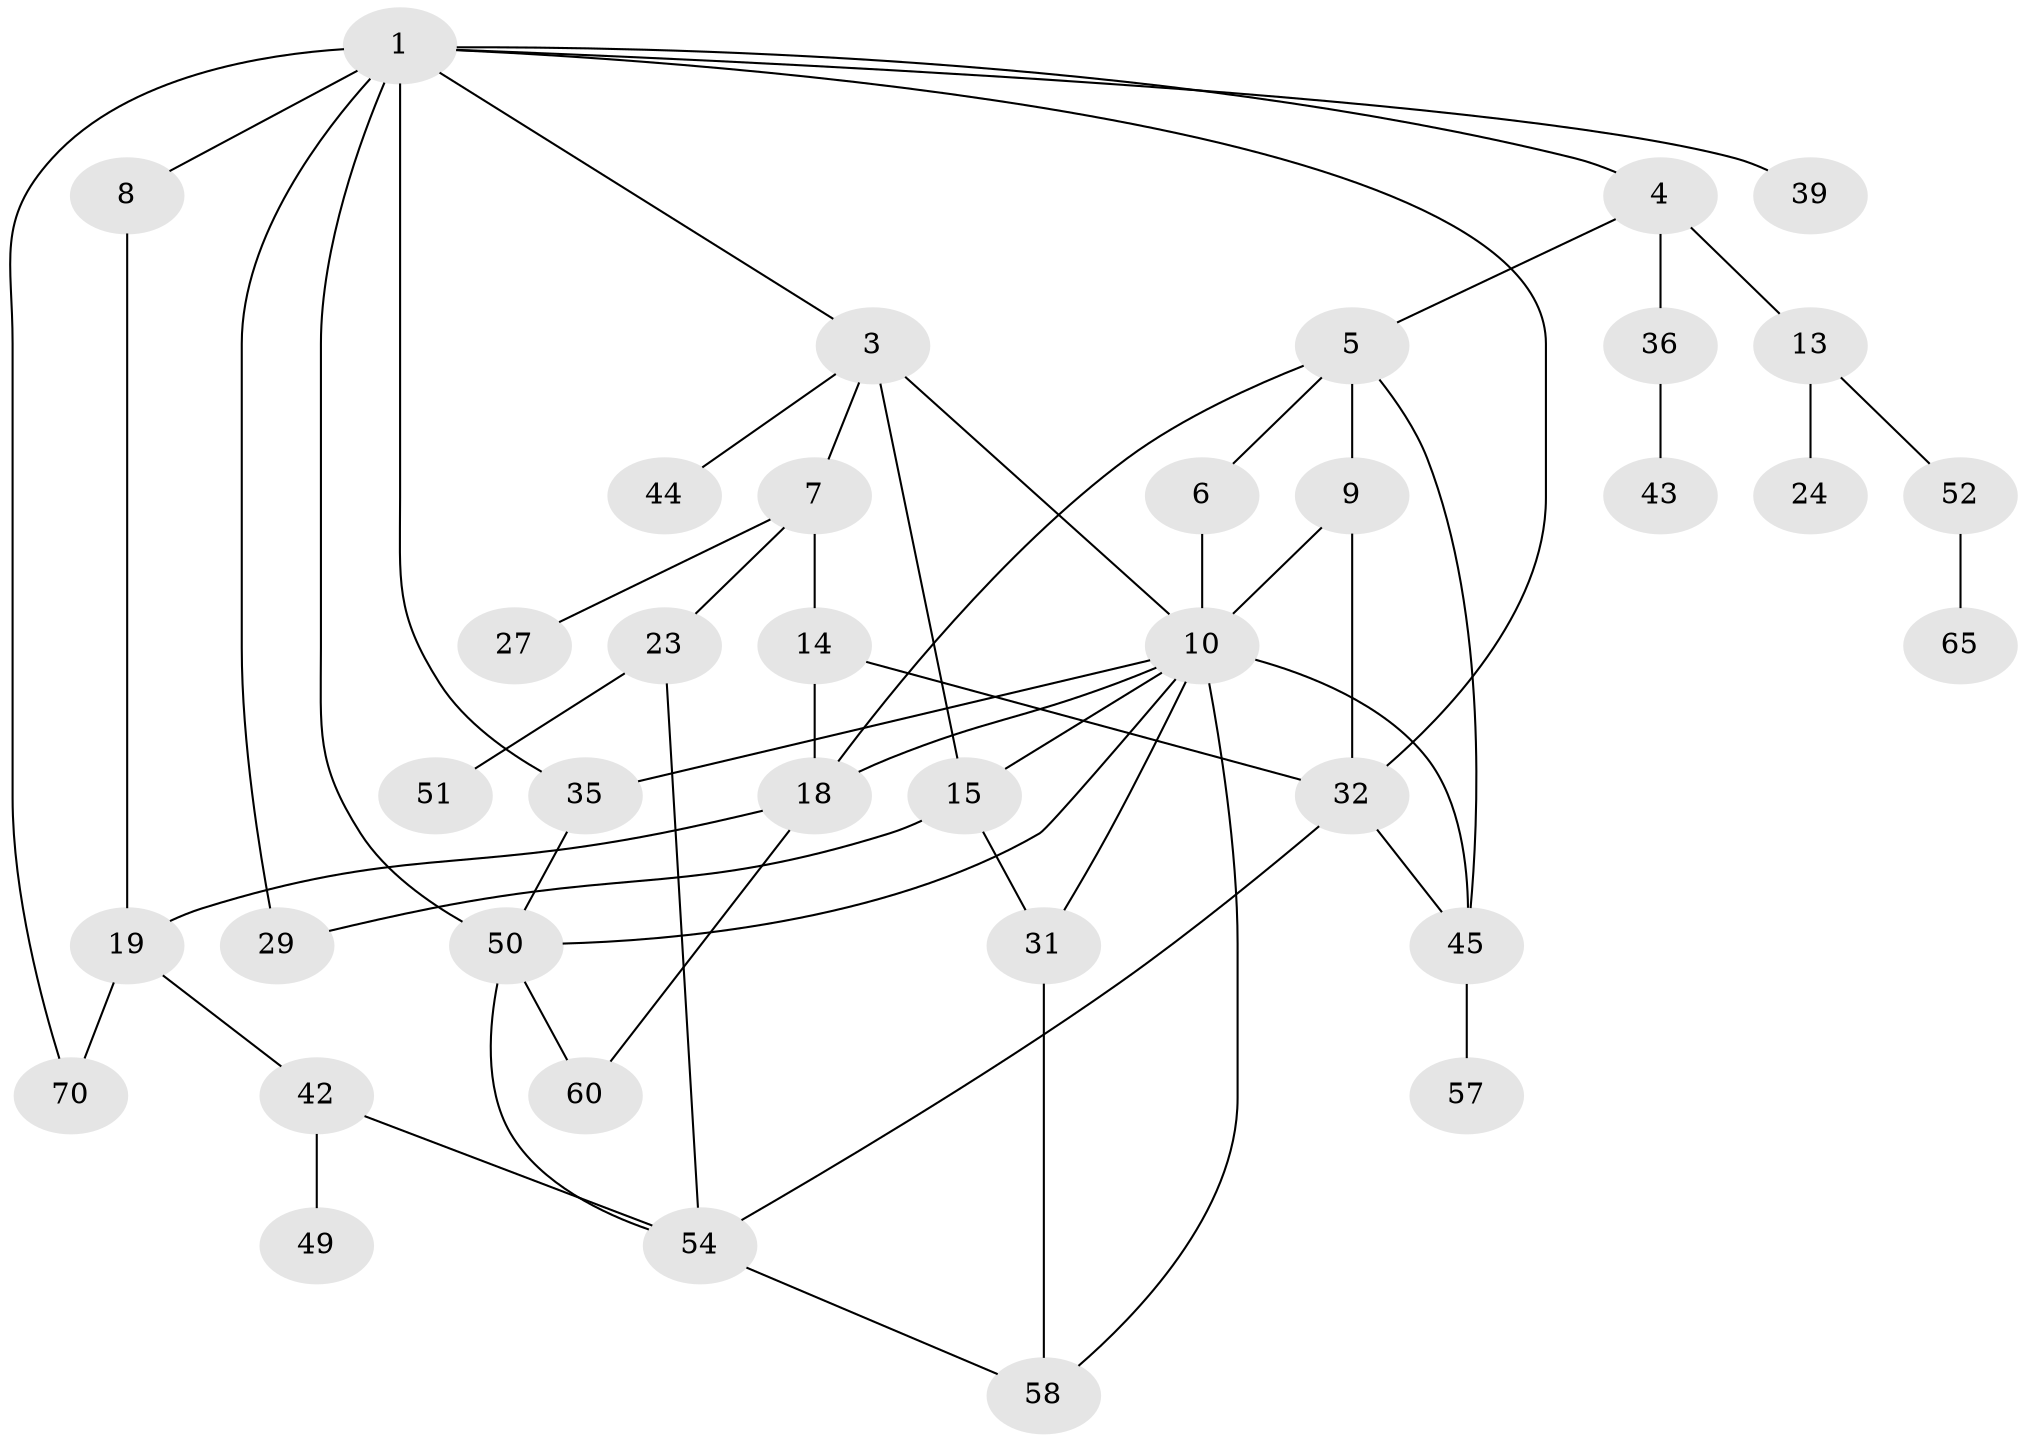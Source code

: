// original degree distribution, {5: 0.0945945945945946, 6: 0.02702702702702703, 2: 0.25675675675675674, 4: 0.12162162162162163, 1: 0.22972972972972974, 3: 0.2702702702702703}
// Generated by graph-tools (version 1.1) at 2025/17/03/04/25 18:17:07]
// undirected, 37 vertices, 58 edges
graph export_dot {
graph [start="1"]
  node [color=gray90,style=filled];
  1 [super="+48+28+2"];
  3;
  4;
  5 [super="+38+12"];
  6;
  7;
  8;
  9 [super="+37+11+16"];
  10 [super="+17+53+20+40"];
  13;
  14;
  15 [super="+55"];
  18 [super="+21"];
  19 [super="+25"];
  23;
  24;
  27;
  29;
  31 [super="+67"];
  32 [super="+41"];
  35;
  36;
  39;
  42 [super="+64"];
  43 [super="+61"];
  44;
  45;
  49;
  50;
  51 [super="+56"];
  52 [super="+63"];
  54 [super="+69"];
  57;
  58;
  60;
  65;
  70;
  1 -- 4 [weight=2];
  1 -- 8;
  1 -- 35 [weight=2];
  1 -- 32;
  1 -- 3;
  1 -- 70;
  1 -- 39;
  1 -- 50;
  1 -- 29 [weight=2];
  3 -- 7;
  3 -- 10;
  3 -- 15 [weight=2];
  3 -- 44;
  4 -- 5;
  4 -- 13;
  4 -- 36;
  5 -- 6;
  5 -- 9;
  5 -- 18;
  5 -- 45;
  6 -- 10;
  7 -- 14;
  7 -- 23;
  7 -- 27;
  8 -- 19;
  9 -- 32;
  9 -- 10;
  10 -- 45;
  10 -- 18;
  10 -- 58;
  10 -- 31;
  10 -- 15;
  10 -- 35;
  10 -- 50;
  13 -- 24;
  13 -- 52;
  14 -- 18;
  14 -- 32;
  15 -- 31;
  15 -- 29;
  18 -- 60;
  18 -- 19;
  19 -- 42;
  19 -- 70;
  23 -- 51;
  23 -- 54;
  31 -- 58;
  32 -- 45;
  32 -- 54;
  35 -- 50;
  36 -- 43;
  42 -- 49;
  42 -- 54;
  45 -- 57;
  50 -- 60;
  50 -- 54;
  52 -- 65;
  54 -- 58;
}
